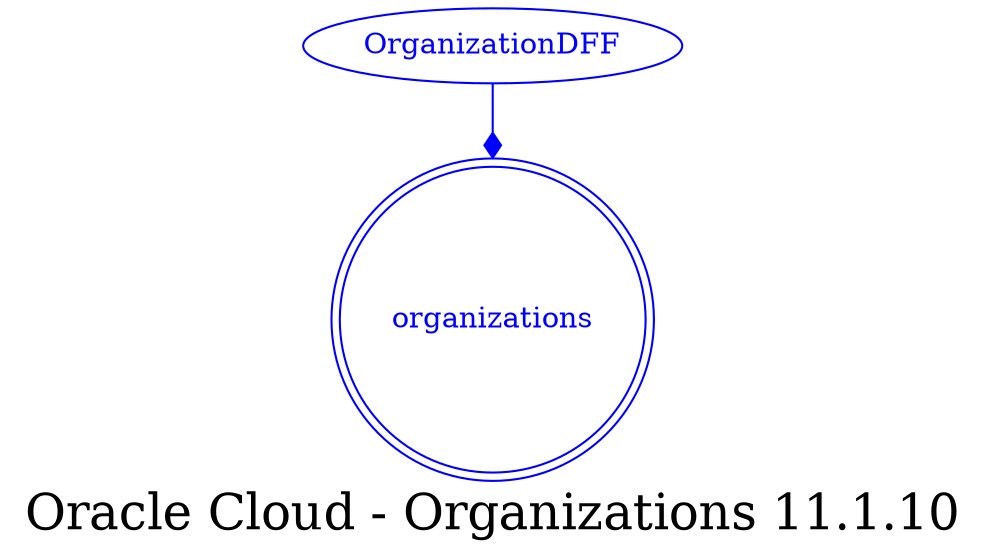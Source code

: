 digraph LexiconGraph {
graph[label="Oracle Cloud - Organizations 11.1.10", fontsize=24]
splines=true
"organizations" [color=blue, fontcolor=blue, shape=doublecircle]
"OrganizationDFF" -> "organizations" [color=blue, fontcolor=blue, arrowhead=diamond, arrowtail=none]
"OrganizationDFF" [color=blue, fontcolor=blue, shape=ellipse]
}
